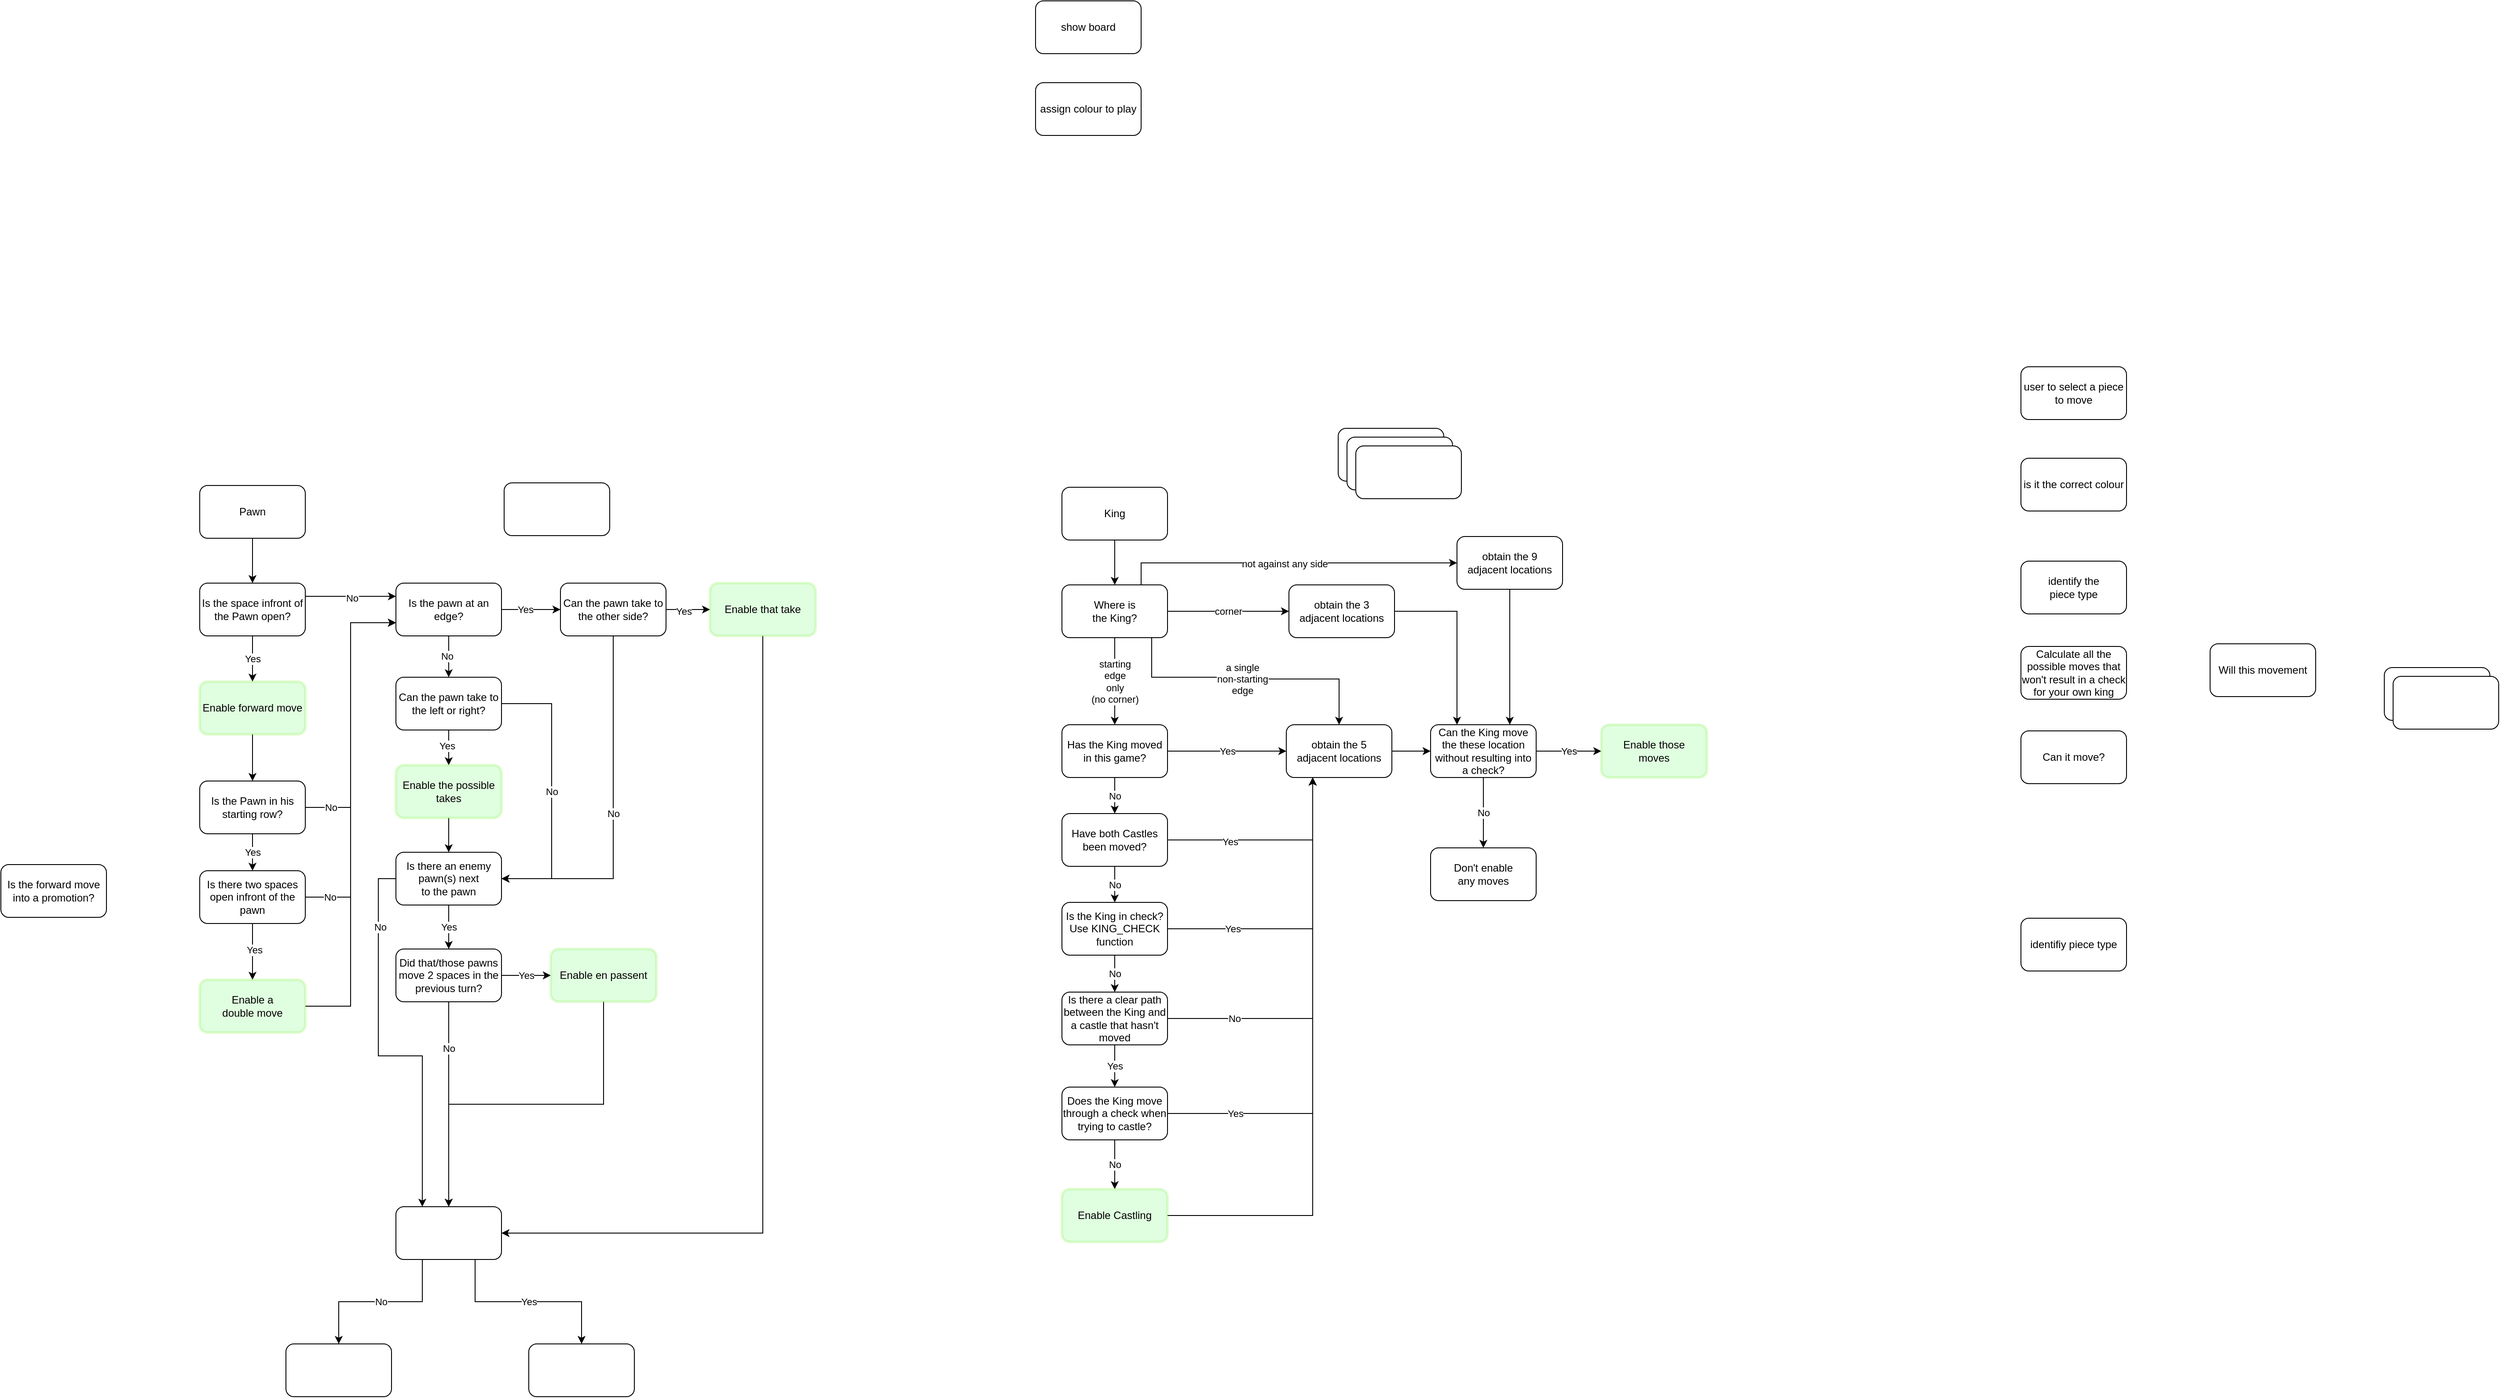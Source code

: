 <mxfile version="21.6.8" type="device">
  <diagram name="Page-1" id="h8Ysax5nDg2QYnEPOO9U">
    <mxGraphModel dx="4058" dy="2140" grid="0" gridSize="10" guides="1" tooltips="1" connect="1" arrows="1" fold="1" page="0" pageScale="1" pageWidth="827" pageHeight="1169" math="0" shadow="0">
      <root>
        <mxCell id="0" />
        <mxCell id="1" parent="0" />
        <mxCell id="oUvXo52kZNMJ53QjyI-y-1" value="show board" style="rounded=1;whiteSpace=wrap;html=1;" parent="1" vertex="1">
          <mxGeometry x="-525" y="-658" width="120" height="60" as="geometry" />
        </mxCell>
        <mxCell id="oUvXo52kZNMJ53QjyI-y-3" value="assign colour to play" style="rounded=1;whiteSpace=wrap;html=1;" parent="1" vertex="1">
          <mxGeometry x="-525" y="-565" width="120" height="60" as="geometry" />
        </mxCell>
        <mxCell id="oUvXo52kZNMJ53QjyI-y-4" value="user to select a piece to move" style="rounded=1;whiteSpace=wrap;html=1;" parent="1" vertex="1">
          <mxGeometry x="595" y="-242" width="120" height="60" as="geometry" />
        </mxCell>
        <mxCell id="oUvXo52kZNMJ53QjyI-y-6" value="identifiy piece type" style="rounded=1;whiteSpace=wrap;html=1;" parent="1" vertex="1">
          <mxGeometry x="595" y="385" width="120" height="60" as="geometry" />
        </mxCell>
        <mxCell id="oUvXo52kZNMJ53QjyI-y-7" value="Calculate all the possible moves that won&#39;t result in a check for your own king" style="rounded=1;whiteSpace=wrap;html=1;" parent="1" vertex="1">
          <mxGeometry x="595" y="76" width="120" height="60" as="geometry" />
        </mxCell>
        <mxCell id="cz-5jWm3qh7oZavm2D9--1" value="is it the correct colour" style="rounded=1;whiteSpace=wrap;html=1;" parent="1" vertex="1">
          <mxGeometry x="595" y="-138" width="120" height="60" as="geometry" />
        </mxCell>
        <mxCell id="cz-5jWm3qh7oZavm2D9--3" value="identify the&lt;br&gt;piece type" style="rounded=1;whiteSpace=wrap;html=1;" parent="1" vertex="1">
          <mxGeometry x="595" y="-21" width="120" height="60" as="geometry" />
        </mxCell>
        <mxCell id="cz-5jWm3qh7oZavm2D9--6" value="Will this movement" style="rounded=1;whiteSpace=wrap;html=1;" parent="1" vertex="1">
          <mxGeometry x="810" y="73" width="120" height="60" as="geometry" />
        </mxCell>
        <mxCell id="cz-5jWm3qh7oZavm2D9--7" value="Can it move?" style="rounded=1;whiteSpace=wrap;html=1;" parent="1" vertex="1">
          <mxGeometry x="595" y="172" width="120" height="60" as="geometry" />
        </mxCell>
        <mxCell id="cz-5jWm3qh7oZavm2D9--12" value="" style="rounded=1;whiteSpace=wrap;html=1;" parent="1" vertex="1">
          <mxGeometry x="1008" y="100" width="120" height="60" as="geometry" />
        </mxCell>
        <mxCell id="cz-5jWm3qh7oZavm2D9--13" value="" style="rounded=1;whiteSpace=wrap;html=1;" parent="1" vertex="1">
          <mxGeometry x="1018" y="110" width="120" height="60" as="geometry" />
        </mxCell>
        <mxCell id="cz-5jWm3qh7oZavm2D9--31" value="" style="rounded=1;whiteSpace=wrap;html=1;" parent="1" vertex="1">
          <mxGeometry x="-181" y="-172" width="120" height="60" as="geometry" />
        </mxCell>
        <mxCell id="cz-5jWm3qh7oZavm2D9--53" value="" style="edgeStyle=orthogonalEdgeStyle;rounded=0;orthogonalLoop=1;jettySize=auto;html=1;" parent="1" source="cz-5jWm3qh7oZavm2D9--32" target="cz-5jWm3qh7oZavm2D9--52" edge="1">
          <mxGeometry relative="1" as="geometry" />
        </mxCell>
        <mxCell id="cz-5jWm3qh7oZavm2D9--32" value="Pawn" style="rounded=1;whiteSpace=wrap;html=1;glass=0;shadow=0;" parent="1" vertex="1">
          <mxGeometry x="-1475" y="-107" width="120" height="60" as="geometry" />
        </mxCell>
        <mxCell id="cz-5jWm3qh7oZavm2D9--76" value="Yes" style="edgeStyle=orthogonalEdgeStyle;rounded=0;orthogonalLoop=1;jettySize=auto;html=1;" parent="1" source="cz-5jWm3qh7oZavm2D9--48" target="cz-5jWm3qh7oZavm2D9--58" edge="1">
          <mxGeometry relative="1" as="geometry" />
        </mxCell>
        <mxCell id="KAhHC3hBZ0RKJo4iH11--15" value="No" style="edgeStyle=orthogonalEdgeStyle;rounded=0;orthogonalLoop=1;jettySize=auto;html=1;entryX=0.25;entryY=0;entryDx=0;entryDy=0;exitX=0;exitY=0.5;exitDx=0;exitDy=0;" parent="1" source="cz-5jWm3qh7oZavm2D9--48" target="cz-5jWm3qh7oZavm2D9--59" edge="1">
          <mxGeometry x="-0.661" y="2" relative="1" as="geometry">
            <mxPoint as="offset" />
          </mxGeometry>
        </mxCell>
        <mxCell id="cz-5jWm3qh7oZavm2D9--48" value="Is there an enemy pawn(s) next&lt;br&gt;to the pawn" style="rounded=1;whiteSpace=wrap;html=1;" parent="1" vertex="1">
          <mxGeometry x="-1252" y="310" width="120" height="60" as="geometry" />
        </mxCell>
        <mxCell id="cz-5jWm3qh7oZavm2D9--72" value="" style="edgeStyle=orthogonalEdgeStyle;rounded=0;orthogonalLoop=1;jettySize=auto;html=1;" parent="1" source="cz-5jWm3qh7oZavm2D9--49" target="qL_UIJ5Ic_aOGLNEaBgy-2" edge="1">
          <mxGeometry relative="1" as="geometry">
            <mxPoint x="-1192" y="211" as="targetPoint" />
          </mxGeometry>
        </mxCell>
        <mxCell id="cz-5jWm3qh7oZavm2D9--74" value="Yes" style="edgeLabel;html=1;align=center;verticalAlign=middle;resizable=0;points=[];" parent="cz-5jWm3qh7oZavm2D9--72" vertex="1" connectable="0">
          <mxGeometry x="-0.092" y="-2" relative="1" as="geometry">
            <mxPoint as="offset" />
          </mxGeometry>
        </mxCell>
        <mxCell id="cz-5jWm3qh7oZavm2D9--73" value="No" style="edgeStyle=orthogonalEdgeStyle;rounded=0;orthogonalLoop=1;jettySize=auto;html=1;entryX=1;entryY=0.5;entryDx=0;entryDy=0;exitX=1;exitY=0.5;exitDx=0;exitDy=0;" parent="1" source="cz-5jWm3qh7oZavm2D9--49" target="cz-5jWm3qh7oZavm2D9--48" edge="1">
          <mxGeometry relative="1" as="geometry">
            <Array as="points">
              <mxPoint x="-1075" y="141" />
              <mxPoint x="-1075" y="340" />
            </Array>
          </mxGeometry>
        </mxCell>
        <mxCell id="cz-5jWm3qh7oZavm2D9--49" value="Can the pawn take to the left or right?" style="rounded=1;whiteSpace=wrap;html=1;" parent="1" vertex="1">
          <mxGeometry x="-1252" y="111" width="120" height="60" as="geometry" />
        </mxCell>
        <mxCell id="cz-5jWm3qh7oZavm2D9--64" value="" style="edgeStyle=orthogonalEdgeStyle;rounded=0;orthogonalLoop=1;jettySize=auto;html=1;" parent="1" source="cz-5jWm3qh7oZavm2D9--50" target="cz-5jWm3qh7oZavm2D9--49" edge="1">
          <mxGeometry relative="1" as="geometry" />
        </mxCell>
        <mxCell id="cz-5jWm3qh7oZavm2D9--67" value="No" style="edgeLabel;html=1;align=center;verticalAlign=middle;resizable=0;points=[];" parent="cz-5jWm3qh7oZavm2D9--64" vertex="1" connectable="0">
          <mxGeometry x="-0.035" y="-2" relative="1" as="geometry">
            <mxPoint as="offset" />
          </mxGeometry>
        </mxCell>
        <mxCell id="cz-5jWm3qh7oZavm2D9--65" value="" style="edgeStyle=orthogonalEdgeStyle;rounded=0;orthogonalLoop=1;jettySize=auto;html=1;" parent="1" source="cz-5jWm3qh7oZavm2D9--50" target="cz-5jWm3qh7oZavm2D9--62" edge="1">
          <mxGeometry relative="1" as="geometry" />
        </mxCell>
        <mxCell id="cz-5jWm3qh7oZavm2D9--68" value="Yes" style="edgeLabel;html=1;align=center;verticalAlign=middle;resizable=0;points=[];" parent="cz-5jWm3qh7oZavm2D9--65" vertex="1" connectable="0">
          <mxGeometry x="-0.209" relative="1" as="geometry">
            <mxPoint as="offset" />
          </mxGeometry>
        </mxCell>
        <mxCell id="cz-5jWm3qh7oZavm2D9--50" value="Is the pawn at an edge?" style="rounded=1;whiteSpace=wrap;html=1;" parent="1" vertex="1">
          <mxGeometry x="-1252" y="4" width="120" height="60" as="geometry" />
        </mxCell>
        <mxCell id="cz-5jWm3qh7oZavm2D9--51" value="Is the forward move into a promotion?" style="rounded=1;whiteSpace=wrap;html=1;" parent="1" vertex="1">
          <mxGeometry x="-1701" y="324" width="120" height="60" as="geometry" />
        </mxCell>
        <mxCell id="cz-5jWm3qh7oZavm2D9--63" value="" style="edgeStyle=orthogonalEdgeStyle;rounded=0;orthogonalLoop=1;jettySize=auto;html=1;exitX=1;exitY=0.25;exitDx=0;exitDy=0;entryX=0;entryY=0.25;entryDx=0;entryDy=0;" parent="1" source="cz-5jWm3qh7oZavm2D9--52" target="cz-5jWm3qh7oZavm2D9--50" edge="1">
          <mxGeometry relative="1" as="geometry" />
        </mxCell>
        <mxCell id="cz-5jWm3qh7oZavm2D9--66" value="No" style="edgeLabel;html=1;align=center;verticalAlign=middle;resizable=0;points=[];" parent="cz-5jWm3qh7oZavm2D9--63" vertex="1" connectable="0">
          <mxGeometry x="0.026" y="-2" relative="1" as="geometry">
            <mxPoint as="offset" />
          </mxGeometry>
        </mxCell>
        <mxCell id="cz-5jWm3qh7oZavm2D9--71" value="Yes" style="edgeStyle=orthogonalEdgeStyle;rounded=0;orthogonalLoop=1;jettySize=auto;html=1;entryX=0.5;entryY=0;entryDx=0;entryDy=0;" parent="1" source="cz-5jWm3qh7oZavm2D9--52" target="qL_UIJ5Ic_aOGLNEaBgy-1" edge="1">
          <mxGeometry relative="1" as="geometry">
            <mxPoint x="-1415" y="123" as="targetPoint" />
          </mxGeometry>
        </mxCell>
        <mxCell id="cz-5jWm3qh7oZavm2D9--52" value="Is the space infront of the Pawn open?" style="rounded=1;whiteSpace=wrap;html=1;" parent="1" vertex="1">
          <mxGeometry x="-1475" y="4" width="120" height="60" as="geometry" />
        </mxCell>
        <mxCell id="cz-5jWm3qh7oZavm2D9--113" value="No" style="edgeStyle=orthogonalEdgeStyle;rounded=0;orthogonalLoop=1;jettySize=auto;html=1;" parent="1" source="cz-5jWm3qh7oZavm2D9--55" target="cz-5jWm3qh7oZavm2D9--92" edge="1">
          <mxGeometry relative="1" as="geometry" />
        </mxCell>
        <mxCell id="KAhHC3hBZ0RKJo4iH11--16" value="Yes" style="edgeStyle=orthogonalEdgeStyle;rounded=0;orthogonalLoop=1;jettySize=auto;html=1;entryX=0.25;entryY=1;entryDx=0;entryDy=0;" parent="1" source="cz-5jWm3qh7oZavm2D9--55" target="cz-5jWm3qh7oZavm2D9--142" edge="1">
          <mxGeometry x="-0.398" y="-2" relative="1" as="geometry">
            <mxPoint as="offset" />
          </mxGeometry>
        </mxCell>
        <mxCell id="cz-5jWm3qh7oZavm2D9--55" value="Have both Castles been moved?" style="rounded=1;whiteSpace=wrap;html=1;" parent="1" vertex="1">
          <mxGeometry x="-495" y="266" width="120" height="60" as="geometry" />
        </mxCell>
        <mxCell id="cz-5jWm3qh7oZavm2D9--78" style="edgeStyle=orthogonalEdgeStyle;rounded=0;orthogonalLoop=1;jettySize=auto;html=1;entryX=1;entryY=0.5;entryDx=0;entryDy=0;exitX=0.5;exitY=1;exitDx=0;exitDy=0;" parent="1" source="cz-5jWm3qh7oZavm2D9--56" target="cz-5jWm3qh7oZavm2D9--59" edge="1">
          <mxGeometry relative="1" as="geometry" />
        </mxCell>
        <mxCell id="cz-5jWm3qh7oZavm2D9--56" value="Enable that take" style="rounded=1;whiteSpace=wrap;html=1;fillColor=#66FF66;strokeColor=#6fec27;fillStyle=auto;gradientColor=none;opacity=20;strokeWidth=3;" parent="1" vertex="1">
          <mxGeometry x="-895" y="4" width="120" height="60" as="geometry" />
        </mxCell>
        <mxCell id="cz-5jWm3qh7oZavm2D9--80" style="edgeStyle=orthogonalEdgeStyle;rounded=0;orthogonalLoop=1;jettySize=auto;html=1;entryX=0.5;entryY=0;entryDx=0;entryDy=0;exitX=0.5;exitY=1;exitDx=0;exitDy=0;" parent="1" source="qL_UIJ5Ic_aOGLNEaBgy-4" target="cz-5jWm3qh7oZavm2D9--59" edge="1">
          <mxGeometry relative="1" as="geometry">
            <mxPoint x="-1030" y="480" as="sourcePoint" />
          </mxGeometry>
        </mxCell>
        <mxCell id="cz-5jWm3qh7oZavm2D9--81" value="Yes" style="edgeStyle=orthogonalEdgeStyle;rounded=0;orthogonalLoop=1;jettySize=auto;html=1;entryX=0;entryY=0.5;entryDx=0;entryDy=0;" parent="1" source="cz-5jWm3qh7oZavm2D9--58" target="qL_UIJ5Ic_aOGLNEaBgy-4" edge="1">
          <mxGeometry relative="1" as="geometry">
            <mxPoint x="-1090" y="450" as="targetPoint" />
          </mxGeometry>
        </mxCell>
        <mxCell id="cz-5jWm3qh7oZavm2D9--82" value="No" style="edgeStyle=orthogonalEdgeStyle;rounded=0;orthogonalLoop=1;jettySize=auto;html=1;entryX=0.5;entryY=0;entryDx=0;entryDy=0;" parent="1" source="cz-5jWm3qh7oZavm2D9--58" target="cz-5jWm3qh7oZavm2D9--59" edge="1">
          <mxGeometry x="-0.545" relative="1" as="geometry">
            <mxPoint as="offset" />
          </mxGeometry>
        </mxCell>
        <mxCell id="cz-5jWm3qh7oZavm2D9--58" value="Did that/those pawns move 2 spaces in the previous turn?" style="rounded=1;whiteSpace=wrap;html=1;" parent="1" vertex="1">
          <mxGeometry x="-1252" y="420" width="120" height="60" as="geometry" />
        </mxCell>
        <mxCell id="cz-5jWm3qh7oZavm2D9--87" value="Yes" style="edgeStyle=orthogonalEdgeStyle;rounded=0;orthogonalLoop=1;jettySize=auto;html=1;exitX=0.75;exitY=1;exitDx=0;exitDy=0;entryX=0.5;entryY=0;entryDx=0;entryDy=0;" parent="1" source="cz-5jWm3qh7oZavm2D9--59" target="cz-5jWm3qh7oZavm2D9--86" edge="1">
          <mxGeometry relative="1" as="geometry" />
        </mxCell>
        <mxCell id="cz-5jWm3qh7oZavm2D9--88" value="No" style="edgeStyle=orthogonalEdgeStyle;rounded=0;orthogonalLoop=1;jettySize=auto;html=1;exitX=0.25;exitY=1;exitDx=0;exitDy=0;" parent="1" source="cz-5jWm3qh7oZavm2D9--59" target="cz-5jWm3qh7oZavm2D9--85" edge="1">
          <mxGeometry relative="1" as="geometry" />
        </mxCell>
        <mxCell id="cz-5jWm3qh7oZavm2D9--59" value="" style="rounded=1;whiteSpace=wrap;html=1;" parent="1" vertex="1">
          <mxGeometry x="-1252" y="713" width="120" height="60" as="geometry" />
        </mxCell>
        <mxCell id="cz-5jWm3qh7oZavm2D9--75" value="" style="edgeStyle=orthogonalEdgeStyle;rounded=0;orthogonalLoop=1;jettySize=auto;html=1;exitX=0.5;exitY=1;exitDx=0;exitDy=0;" parent="1" source="qL_UIJ5Ic_aOGLNEaBgy-2" target="cz-5jWm3qh7oZavm2D9--48" edge="1">
          <mxGeometry relative="1" as="geometry">
            <mxPoint x="-1192" y="271" as="sourcePoint" />
          </mxGeometry>
        </mxCell>
        <mxCell id="KAhHC3hBZ0RKJo4iH11--8" value="" style="edgeStyle=orthogonalEdgeStyle;rounded=0;orthogonalLoop=1;jettySize=auto;html=1;" parent="1" source="qL_UIJ5Ic_aOGLNEaBgy-1" target="KAhHC3hBZ0RKJo4iH11--7" edge="1">
          <mxGeometry relative="1" as="geometry">
            <mxPoint x="-1415" y="183" as="sourcePoint" />
          </mxGeometry>
        </mxCell>
        <mxCell id="cz-5jWm3qh7oZavm2D9--69" value="" style="edgeStyle=orthogonalEdgeStyle;rounded=0;orthogonalLoop=1;jettySize=auto;html=1;" parent="1" source="cz-5jWm3qh7oZavm2D9--62" target="cz-5jWm3qh7oZavm2D9--56" edge="1">
          <mxGeometry relative="1" as="geometry" />
        </mxCell>
        <mxCell id="cz-5jWm3qh7oZavm2D9--70" value="Yes" style="edgeLabel;html=1;align=center;verticalAlign=middle;resizable=0;points=[];" parent="cz-5jWm3qh7oZavm2D9--69" vertex="1" connectable="0">
          <mxGeometry x="-0.215" y="-2" relative="1" as="geometry">
            <mxPoint as="offset" />
          </mxGeometry>
        </mxCell>
        <mxCell id="cz-5jWm3qh7oZavm2D9--77" value="No" style="edgeStyle=orthogonalEdgeStyle;rounded=0;orthogonalLoop=1;jettySize=auto;html=1;entryX=1;entryY=0.5;entryDx=0;entryDy=0;exitX=0.5;exitY=1;exitDx=0;exitDy=0;" parent="1" source="cz-5jWm3qh7oZavm2D9--62" target="cz-5jWm3qh7oZavm2D9--48" edge="1">
          <mxGeometry relative="1" as="geometry" />
        </mxCell>
        <mxCell id="cz-5jWm3qh7oZavm2D9--62" value="Can the pawn take to the other side?" style="rounded=1;whiteSpace=wrap;html=1;" parent="1" vertex="1">
          <mxGeometry x="-1065" y="4" width="120" height="60" as="geometry" />
        </mxCell>
        <mxCell id="cz-5jWm3qh7oZavm2D9--145" value="" style="edgeStyle=orthogonalEdgeStyle;rounded=0;orthogonalLoop=1;jettySize=auto;html=1;" parent="1" source="cz-5jWm3qh7oZavm2D9--83" target="cz-5jWm3qh7oZavm2D9--117" edge="1">
          <mxGeometry relative="1" as="geometry" />
        </mxCell>
        <mxCell id="cz-5jWm3qh7oZavm2D9--83" value="King" style="rounded=1;whiteSpace=wrap;html=1;" parent="1" vertex="1">
          <mxGeometry x="-495" y="-105" width="120" height="60" as="geometry" />
        </mxCell>
        <mxCell id="cz-5jWm3qh7oZavm2D9--85" value="" style="rounded=1;whiteSpace=wrap;html=1;" parent="1" vertex="1">
          <mxGeometry x="-1377" y="869" width="120" height="60" as="geometry" />
        </mxCell>
        <mxCell id="cz-5jWm3qh7oZavm2D9--86" value="" style="rounded=1;whiteSpace=wrap;html=1;" parent="1" vertex="1">
          <mxGeometry x="-1101" y="869" width="120" height="60" as="geometry" />
        </mxCell>
        <mxCell id="cz-5jWm3qh7oZavm2D9--116" value="No" style="edgeStyle=orthogonalEdgeStyle;rounded=0;orthogonalLoop=1;jettySize=auto;html=1;" parent="1" source="cz-5jWm3qh7oZavm2D9--89" target="cz-5jWm3qh7oZavm2D9--55" edge="1">
          <mxGeometry relative="1" as="geometry" />
        </mxCell>
        <mxCell id="cz-5jWm3qh7oZavm2D9--125" value="Yes" style="edgeStyle=orthogonalEdgeStyle;rounded=0;orthogonalLoop=1;jettySize=auto;html=1;entryX=0;entryY=0.5;entryDx=0;entryDy=0;" parent="1" source="cz-5jWm3qh7oZavm2D9--89" target="cz-5jWm3qh7oZavm2D9--142" edge="1">
          <mxGeometry relative="1" as="geometry">
            <mxPoint x="-270" y="195" as="targetPoint" />
          </mxGeometry>
        </mxCell>
        <mxCell id="cz-5jWm3qh7oZavm2D9--89" value="Has the King moved in this game?" style="rounded=1;whiteSpace=wrap;html=1;" parent="1" vertex="1">
          <mxGeometry x="-495" y="165" width="120" height="60" as="geometry" />
        </mxCell>
        <mxCell id="KAhHC3hBZ0RKJo4iH11--29" style="edgeStyle=orthogonalEdgeStyle;rounded=0;orthogonalLoop=1;jettySize=auto;html=1;entryX=0.25;entryY=1;entryDx=0;entryDy=0;exitX=1;exitY=0.5;exitDx=0;exitDy=0;" parent="1" source="qL_UIJ5Ic_aOGLNEaBgy-5" target="cz-5jWm3qh7oZavm2D9--142" edge="1">
          <mxGeometry relative="1" as="geometry">
            <mxPoint x="-375" y="718" as="sourcePoint" />
          </mxGeometry>
        </mxCell>
        <mxCell id="cz-5jWm3qh7oZavm2D9--114" value="No" style="edgeStyle=orthogonalEdgeStyle;rounded=0;orthogonalLoop=1;jettySize=auto;html=1;" parent="1" source="cz-5jWm3qh7oZavm2D9--92" target="cz-5jWm3qh7oZavm2D9--94" edge="1">
          <mxGeometry relative="1" as="geometry" />
        </mxCell>
        <mxCell id="KAhHC3hBZ0RKJo4iH11--17" value="Yes" style="edgeStyle=orthogonalEdgeStyle;rounded=0;orthogonalLoop=1;jettySize=auto;html=1;entryX=0.25;entryY=1;entryDx=0;entryDy=0;" parent="1" source="cz-5jWm3qh7oZavm2D9--92" target="cz-5jWm3qh7oZavm2D9--142" edge="1">
          <mxGeometry x="-0.561" relative="1" as="geometry">
            <mxPoint as="offset" />
          </mxGeometry>
        </mxCell>
        <mxCell id="cz-5jWm3qh7oZavm2D9--92" value="Is the King in check?&lt;br&gt;Use KING_CHECK&lt;br&gt;function" style="rounded=1;whiteSpace=wrap;html=1;" parent="1" vertex="1">
          <mxGeometry x="-495" y="367" width="120" height="60" as="geometry" />
        </mxCell>
        <mxCell id="cz-5jWm3qh7oZavm2D9--115" value="No" style="edgeStyle=orthogonalEdgeStyle;rounded=0;orthogonalLoop=1;jettySize=auto;html=1;entryX=0.5;entryY=0;entryDx=0;entryDy=0;" parent="1" source="cz-5jWm3qh7oZavm2D9--93" target="qL_UIJ5Ic_aOGLNEaBgy-5" edge="1">
          <mxGeometry relative="1" as="geometry">
            <mxPoint x="-435" y="688" as="targetPoint" />
          </mxGeometry>
        </mxCell>
        <mxCell id="KAhHC3hBZ0RKJo4iH11--19" value="Yes" style="edgeStyle=orthogonalEdgeStyle;rounded=0;orthogonalLoop=1;jettySize=auto;html=1;entryX=0.25;entryY=1;entryDx=0;entryDy=0;" parent="1" source="cz-5jWm3qh7oZavm2D9--93" target="cz-5jWm3qh7oZavm2D9--142" edge="1">
          <mxGeometry x="-0.718" relative="1" as="geometry">
            <mxPoint as="offset" />
          </mxGeometry>
        </mxCell>
        <mxCell id="cz-5jWm3qh7oZavm2D9--93" value="Does the King move through a check when trying to castle?" style="rounded=1;whiteSpace=wrap;html=1;" parent="1" vertex="1">
          <mxGeometry x="-495" y="577" width="120" height="60" as="geometry" />
        </mxCell>
        <mxCell id="cz-5jWm3qh7oZavm2D9--110" value="Yes" style="edgeStyle=orthogonalEdgeStyle;rounded=0;orthogonalLoop=1;jettySize=auto;html=1;" parent="1" source="cz-5jWm3qh7oZavm2D9--94" target="cz-5jWm3qh7oZavm2D9--93" edge="1">
          <mxGeometry relative="1" as="geometry" />
        </mxCell>
        <mxCell id="KAhHC3hBZ0RKJo4iH11--18" value="No" style="edgeStyle=orthogonalEdgeStyle;rounded=0;orthogonalLoop=1;jettySize=auto;html=1;entryX=0.25;entryY=1;entryDx=0;entryDy=0;" parent="1" source="cz-5jWm3qh7oZavm2D9--94" target="cz-5jWm3qh7oZavm2D9--142" edge="1">
          <mxGeometry x="-0.654" relative="1" as="geometry">
            <mxPoint as="offset" />
          </mxGeometry>
        </mxCell>
        <mxCell id="cz-5jWm3qh7oZavm2D9--94" value="Is there a clear path between the King and a castle that hasn&#39;t moved" style="rounded=1;whiteSpace=wrap;html=1;" parent="1" vertex="1">
          <mxGeometry x="-495" y="469" width="120" height="60" as="geometry" />
        </mxCell>
        <mxCell id="cz-5jWm3qh7oZavm2D9--135" value="starting&lt;br&gt;edge&lt;br&gt;only&lt;br&gt;(no corner)" style="edgeStyle=orthogonalEdgeStyle;rounded=0;orthogonalLoop=1;jettySize=auto;html=1;exitX=0.5;exitY=1;exitDx=0;exitDy=0;entryX=0.5;entryY=0;entryDx=0;entryDy=0;" parent="1" source="cz-5jWm3qh7oZavm2D9--117" target="cz-5jWm3qh7oZavm2D9--89" edge="1">
          <mxGeometry relative="1" as="geometry">
            <mxPoint x="-436" y="146" as="targetPoint" />
          </mxGeometry>
        </mxCell>
        <mxCell id="cz-5jWm3qh7oZavm2D9--136" value="a single&lt;br&gt;non-starting&lt;br&gt;edge" style="edgeStyle=orthogonalEdgeStyle;rounded=0;orthogonalLoop=1;jettySize=auto;html=1;entryX=0.5;entryY=0;entryDx=0;entryDy=0;exitX=0.75;exitY=1;exitDx=0;exitDy=0;" parent="1" source="cz-5jWm3qh7oZavm2D9--117" target="cz-5jWm3qh7oZavm2D9--142" edge="1">
          <mxGeometry relative="1" as="geometry">
            <mxPoint x="-376" y="145.333" as="targetPoint" />
            <Array as="points">
              <mxPoint x="-393" y="66" />
              <mxPoint x="-393" y="111" />
              <mxPoint x="-303" y="111" />
              <mxPoint x="-303" y="113" />
              <mxPoint x="-180" y="113" />
            </Array>
          </mxGeometry>
        </mxCell>
        <mxCell id="cz-5jWm3qh7oZavm2D9--137" value="corner" style="edgeStyle=orthogonalEdgeStyle;rounded=0;orthogonalLoop=1;jettySize=auto;html=1;exitX=1;exitY=0.5;exitDx=0;exitDy=0;entryX=0;entryY=0.5;entryDx=0;entryDy=0;" parent="1" source="cz-5jWm3qh7oZavm2D9--117" target="cz-5jWm3qh7oZavm2D9--143" edge="1">
          <mxGeometry relative="1" as="geometry">
            <mxPoint x="-189" y="36" as="targetPoint" />
          </mxGeometry>
        </mxCell>
        <mxCell id="KAhHC3hBZ0RKJo4iH11--1" style="edgeStyle=orthogonalEdgeStyle;rounded=0;orthogonalLoop=1;jettySize=auto;html=1;exitX=0.75;exitY=0;exitDx=0;exitDy=0;entryX=0;entryY=0.5;entryDx=0;entryDy=0;" parent="1" source="cz-5jWm3qh7oZavm2D9--117" target="cz-5jWm3qh7oZavm2D9--141" edge="1">
          <mxGeometry relative="1" as="geometry">
            <mxPoint x="-61.333" y="-33.524" as="targetPoint" />
          </mxGeometry>
        </mxCell>
        <mxCell id="KAhHC3hBZ0RKJo4iH11--2" value="not against any side" style="edgeLabel;html=1;align=center;verticalAlign=middle;resizable=0;points=[];" parent="KAhHC3hBZ0RKJo4iH11--1" vertex="1" connectable="0">
          <mxGeometry x="-0.023" y="-1" relative="1" as="geometry">
            <mxPoint as="offset" />
          </mxGeometry>
        </mxCell>
        <mxCell id="cz-5jWm3qh7oZavm2D9--117" value="Where is&lt;br&gt;the King?" style="rounded=1;whiteSpace=wrap;html=1;" parent="1" vertex="1">
          <mxGeometry x="-495" y="6" width="120" height="60" as="geometry" />
        </mxCell>
        <mxCell id="cz-5jWm3qh7oZavm2D9--138" value="" style="rounded=1;whiteSpace=wrap;html=1;" parent="1" vertex="1">
          <mxGeometry x="-171" y="-162" width="120" height="60" as="geometry" />
        </mxCell>
        <mxCell id="cz-5jWm3qh7oZavm2D9--139" value="" style="rounded=1;whiteSpace=wrap;html=1;" parent="1" vertex="1">
          <mxGeometry x="-161" y="-152" width="120" height="60" as="geometry" />
        </mxCell>
        <mxCell id="KAhHC3hBZ0RKJo4iH11--26" value="No" style="edgeStyle=orthogonalEdgeStyle;rounded=0;orthogonalLoop=1;jettySize=auto;html=1;" parent="1" source="cz-5jWm3qh7oZavm2D9--140" target="KAhHC3hBZ0RKJo4iH11--25" edge="1">
          <mxGeometry relative="1" as="geometry" />
        </mxCell>
        <mxCell id="KAhHC3hBZ0RKJo4iH11--28" value="Yes" style="edgeStyle=orthogonalEdgeStyle;rounded=0;orthogonalLoop=1;jettySize=auto;html=1;entryX=0;entryY=0.5;entryDx=0;entryDy=0;" parent="1" source="cz-5jWm3qh7oZavm2D9--140" target="qL_UIJ5Ic_aOGLNEaBgy-6" edge="1">
          <mxGeometry relative="1" as="geometry">
            <mxPoint x="124" y="195" as="targetPoint" />
          </mxGeometry>
        </mxCell>
        <mxCell id="cz-5jWm3qh7oZavm2D9--140" value="Can the King move the these location without resulting into a check?" style="rounded=1;whiteSpace=wrap;html=1;" parent="1" vertex="1">
          <mxGeometry x="-76" y="165" width="120" height="60" as="geometry" />
        </mxCell>
        <mxCell id="KAhHC3hBZ0RKJo4iH11--22" style="edgeStyle=orthogonalEdgeStyle;rounded=0;orthogonalLoop=1;jettySize=auto;html=1;entryX=0.75;entryY=0;entryDx=0;entryDy=0;" parent="1" source="cz-5jWm3qh7oZavm2D9--141" target="cz-5jWm3qh7oZavm2D9--140" edge="1">
          <mxGeometry relative="1" as="geometry" />
        </mxCell>
        <mxCell id="cz-5jWm3qh7oZavm2D9--141" value="obtain the 9&lt;br style=&quot;border-color: var(--border-color);&quot;&gt;adjacent locations" style="rounded=1;whiteSpace=wrap;html=1;" parent="1" vertex="1">
          <mxGeometry x="-46" y="-49" width="120" height="60" as="geometry" />
        </mxCell>
        <mxCell id="KAhHC3hBZ0RKJo4iH11--24" value="" style="edgeStyle=orthogonalEdgeStyle;rounded=0;orthogonalLoop=1;jettySize=auto;html=1;" parent="1" source="cz-5jWm3qh7oZavm2D9--142" target="cz-5jWm3qh7oZavm2D9--140" edge="1">
          <mxGeometry relative="1" as="geometry" />
        </mxCell>
        <mxCell id="cz-5jWm3qh7oZavm2D9--142" value="obtain the 5&lt;br&gt;adjacent locations" style="rounded=1;whiteSpace=wrap;html=1;" parent="1" vertex="1">
          <mxGeometry x="-240" y="165" width="120" height="60" as="geometry" />
        </mxCell>
        <mxCell id="KAhHC3hBZ0RKJo4iH11--23" style="edgeStyle=orthogonalEdgeStyle;rounded=0;orthogonalLoop=1;jettySize=auto;html=1;entryX=0.25;entryY=0;entryDx=0;entryDy=0;" parent="1" source="cz-5jWm3qh7oZavm2D9--143" target="cz-5jWm3qh7oZavm2D9--140" edge="1">
          <mxGeometry relative="1" as="geometry" />
        </mxCell>
        <mxCell id="cz-5jWm3qh7oZavm2D9--143" value="obtain the 3&lt;br&gt;adjacent locations" style="rounded=1;whiteSpace=wrap;html=1;" parent="1" vertex="1">
          <mxGeometry x="-237" y="6" width="120" height="60" as="geometry" />
        </mxCell>
        <mxCell id="KAhHC3hBZ0RKJo4iH11--11" value="" style="edgeStyle=orthogonalEdgeStyle;rounded=0;orthogonalLoop=1;jettySize=auto;html=1;entryX=0.5;entryY=0;entryDx=0;entryDy=0;" parent="1" source="KAhHC3hBZ0RKJo4iH11--4" target="qL_UIJ5Ic_aOGLNEaBgy-3" edge="1">
          <mxGeometry relative="1" as="geometry">
            <mxPoint x="-1415" y="434" as="targetPoint" />
          </mxGeometry>
        </mxCell>
        <mxCell id="KAhHC3hBZ0RKJo4iH11--12" value="Yes" style="edgeLabel;html=1;align=center;verticalAlign=middle;resizable=0;points=[];" parent="KAhHC3hBZ0RKJo4iH11--11" vertex="1" connectable="0">
          <mxGeometry x="-0.071" y="2" relative="1" as="geometry">
            <mxPoint as="offset" />
          </mxGeometry>
        </mxCell>
        <mxCell id="KAhHC3hBZ0RKJo4iH11--14" value="No" style="edgeStyle=orthogonalEdgeStyle;rounded=0;orthogonalLoop=1;jettySize=auto;html=1;entryX=0;entryY=0.75;entryDx=0;entryDy=0;" parent="1" source="KAhHC3hBZ0RKJo4iH11--4" target="cz-5jWm3qh7oZavm2D9--50" edge="1">
          <mxGeometry x="-0.865" relative="1" as="geometry">
            <mxPoint x="-1264" y="76" as="targetPoint" />
            <mxPoint as="offset" />
          </mxGeometry>
        </mxCell>
        <mxCell id="KAhHC3hBZ0RKJo4iH11--4" value="Is there two spaces open infront of the pawn" style="rounded=1;whiteSpace=wrap;html=1;" parent="1" vertex="1">
          <mxGeometry x="-1475" y="331" width="120" height="60" as="geometry" />
        </mxCell>
        <mxCell id="KAhHC3hBZ0RKJo4iH11--5" value="" style="rounded=1;whiteSpace=wrap;html=1;" parent="1" vertex="1">
          <mxGeometry x="-1129" y="-110" width="120" height="60" as="geometry" />
        </mxCell>
        <mxCell id="KAhHC3hBZ0RKJo4iH11--13" style="edgeStyle=orthogonalEdgeStyle;rounded=0;orthogonalLoop=1;jettySize=auto;html=1;entryX=0;entryY=0.75;entryDx=0;entryDy=0;exitX=1;exitY=0.5;exitDx=0;exitDy=0;" parent="1" source="qL_UIJ5Ic_aOGLNEaBgy-3" target="cz-5jWm3qh7oZavm2D9--50" edge="1">
          <mxGeometry relative="1" as="geometry">
            <mxPoint x="-1350" y="465" as="sourcePoint" />
          </mxGeometry>
        </mxCell>
        <mxCell id="KAhHC3hBZ0RKJo4iH11--9" value="No" style="edgeStyle=orthogonalEdgeStyle;rounded=0;orthogonalLoop=1;jettySize=auto;html=1;entryX=0;entryY=0.75;entryDx=0;entryDy=0;" parent="1" source="KAhHC3hBZ0RKJo4iH11--7" target="cz-5jWm3qh7oZavm2D9--50" edge="1">
          <mxGeometry x="-0.815" relative="1" as="geometry">
            <mxPoint as="offset" />
          </mxGeometry>
        </mxCell>
        <mxCell id="KAhHC3hBZ0RKJo4iH11--10" value="Yes" style="edgeStyle=orthogonalEdgeStyle;rounded=0;orthogonalLoop=1;jettySize=auto;html=1;" parent="1" source="KAhHC3hBZ0RKJo4iH11--7" target="KAhHC3hBZ0RKJo4iH11--4" edge="1">
          <mxGeometry relative="1" as="geometry" />
        </mxCell>
        <mxCell id="KAhHC3hBZ0RKJo4iH11--7" value="Is the Pawn in his starting row?" style="rounded=1;whiteSpace=wrap;html=1;" parent="1" vertex="1">
          <mxGeometry x="-1475" y="229" width="120" height="60" as="geometry" />
        </mxCell>
        <mxCell id="KAhHC3hBZ0RKJo4iH11--25" value="Don&#39;t enable&lt;br&gt;any moves" style="rounded=1;whiteSpace=wrap;html=1;" parent="1" vertex="1">
          <mxGeometry x="-76" y="305" width="120" height="60" as="geometry" />
        </mxCell>
        <mxCell id="qL_UIJ5Ic_aOGLNEaBgy-1" value="Enable forward move" style="rounded=1;whiteSpace=wrap;html=1;fillColor=#66FF66;strokeColor=#6fec27;fillStyle=auto;gradientColor=none;opacity=20;strokeWidth=3;" parent="1" vertex="1">
          <mxGeometry x="-1475" y="116" width="120" height="60" as="geometry" />
        </mxCell>
        <mxCell id="qL_UIJ5Ic_aOGLNEaBgy-2" value="Enable the possible takes" style="rounded=1;whiteSpace=wrap;html=1;fillColor=#66FF66;strokeColor=#6fec27;fillStyle=auto;gradientColor=none;opacity=20;strokeWidth=3;" parent="1" vertex="1">
          <mxGeometry x="-1252" y="211" width="120" height="60" as="geometry" />
        </mxCell>
        <mxCell id="qL_UIJ5Ic_aOGLNEaBgy-3" value="Enable a&lt;br&gt;double move" style="rounded=1;whiteSpace=wrap;html=1;fillColor=#66FF66;strokeColor=#6fec27;fillStyle=auto;gradientColor=none;opacity=20;strokeWidth=3;" parent="1" vertex="1">
          <mxGeometry x="-1475" y="455" width="120" height="60" as="geometry" />
        </mxCell>
        <mxCell id="qL_UIJ5Ic_aOGLNEaBgy-4" value="Enable en passent" style="rounded=1;whiteSpace=wrap;html=1;fillColor=#66FF66;strokeColor=#6fec27;fillStyle=auto;gradientColor=none;opacity=20;strokeWidth=3;" parent="1" vertex="1">
          <mxGeometry x="-1076" y="420" width="120" height="60" as="geometry" />
        </mxCell>
        <mxCell id="qL_UIJ5Ic_aOGLNEaBgy-5" value="Enable Castling" style="rounded=1;whiteSpace=wrap;html=1;fillColor=#66FF66;strokeColor=#6fec27;fillStyle=auto;gradientColor=none;opacity=20;strokeWidth=3;" parent="1" vertex="1">
          <mxGeometry x="-495" y="693" width="120" height="60" as="geometry" />
        </mxCell>
        <mxCell id="qL_UIJ5Ic_aOGLNEaBgy-6" value="Enable those&lt;br&gt;moves" style="rounded=1;whiteSpace=wrap;html=1;fillColor=#66FF66;strokeColor=#6fec27;fillStyle=auto;gradientColor=none;opacity=20;strokeWidth=3;" parent="1" vertex="1">
          <mxGeometry x="118" y="165" width="120" height="60" as="geometry" />
        </mxCell>
      </root>
    </mxGraphModel>
  </diagram>
</mxfile>
